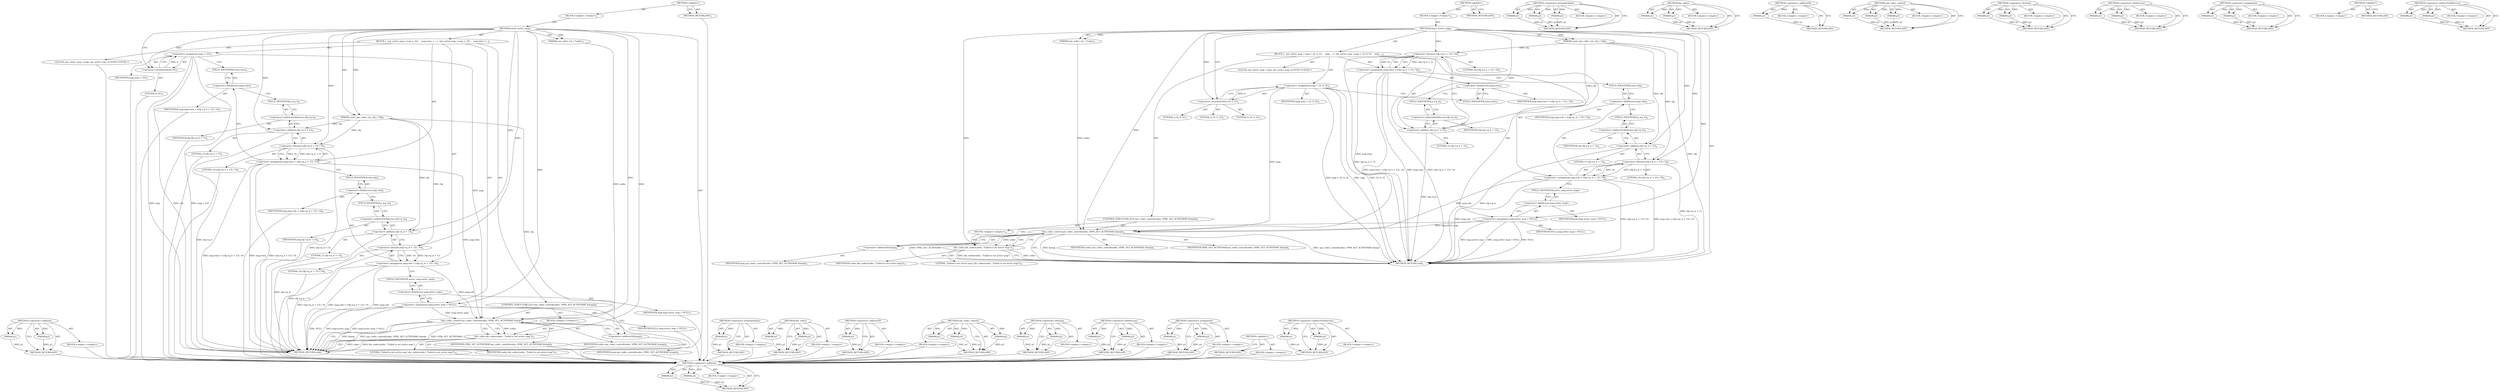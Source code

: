 digraph "&lt;operator&gt;.indirectFieldAccess" {
vulnerable_98 [label=<(METHOD,&lt;operator&gt;.addition)>];
vulnerable_99 [label=<(PARAM,p1)>];
vulnerable_100 [label=<(PARAM,p2)>];
vulnerable_101 [label=<(BLOCK,&lt;empty&gt;,&lt;empty&gt;)>];
vulnerable_102 [label=<(METHOD_RETURN,ANY)>];
vulnerable_6 [label=<(METHOD,&lt;global&gt;)<SUB>1</SUB>>];
vulnerable_7 [label=<(BLOCK,&lt;empty&gt;,&lt;empty&gt;)<SUB>1</SUB>>];
vulnerable_8 [label=<(METHOD,unset_active_map)<SUB>1</SUB>>];
vulnerable_9 [label=<(PARAM,const vpx_codec_enc_cfg_t *cfg)<SUB>1</SUB>>];
vulnerable_10 [label=<(PARAM,vpx_codec_ctx_t *codec)<SUB>2</SUB>>];
vulnerable_11 [label=<(BLOCK,{
  vpx_active_map_t map = {0};
 
   map.rows =...,{
  vpx_active_map_t map = {0};
 
   map.rows =...)<SUB>2</SUB>>];
vulnerable_12 [label="<(LOCAL,vpx_active_map_t map: vpx_active_map_t)<SUB>3</SUB>>"];
vulnerable_13 [label=<(&lt;operator&gt;.assignment,map = {0})<SUB>3</SUB>>];
vulnerable_14 [label=<(IDENTIFIER,map,map = {0})<SUB>3</SUB>>];
vulnerable_15 [label=<(&lt;operator&gt;.arrayInitializer,{0})<SUB>3</SUB>>];
vulnerable_16 [label=<(LITERAL,0,{0})<SUB>3</SUB>>];
vulnerable_17 [label=<(&lt;operator&gt;.assignment,map.rows = (cfg-&gt;g_h + 15) / 16)<SUB>5</SUB>>];
vulnerable_18 [label=<(&lt;operator&gt;.fieldAccess,map.rows)<SUB>5</SUB>>];
vulnerable_19 [label=<(IDENTIFIER,map,map.rows = (cfg-&gt;g_h + 15) / 16)<SUB>5</SUB>>];
vulnerable_20 [label=<(FIELD_IDENTIFIER,rows,rows)<SUB>5</SUB>>];
vulnerable_21 [label=<(&lt;operator&gt;.division,(cfg-&gt;g_h + 15) / 16)<SUB>5</SUB>>];
vulnerable_22 [label=<(&lt;operator&gt;.addition,cfg-&gt;g_h + 15)<SUB>5</SUB>>];
vulnerable_23 [label=<(&lt;operator&gt;.indirectFieldAccess,cfg-&gt;g_h)<SUB>5</SUB>>];
vulnerable_24 [label=<(IDENTIFIER,cfg,cfg-&gt;g_h + 15)<SUB>5</SUB>>];
vulnerable_25 [label=<(FIELD_IDENTIFIER,g_h,g_h)<SUB>5</SUB>>];
vulnerable_26 [label=<(LITERAL,15,cfg-&gt;g_h + 15)<SUB>5</SUB>>];
vulnerable_27 [label=<(LITERAL,16,(cfg-&gt;g_h + 15) / 16)<SUB>5</SUB>>];
vulnerable_28 [label=<(&lt;operator&gt;.assignment,map.cols = (cfg-&gt;g_w + 15) / 16)<SUB>6</SUB>>];
vulnerable_29 [label=<(&lt;operator&gt;.fieldAccess,map.cols)<SUB>6</SUB>>];
vulnerable_30 [label=<(IDENTIFIER,map,map.cols = (cfg-&gt;g_w + 15) / 16)<SUB>6</SUB>>];
vulnerable_31 [label=<(FIELD_IDENTIFIER,cols,cols)<SUB>6</SUB>>];
vulnerable_32 [label=<(&lt;operator&gt;.division,(cfg-&gt;g_w + 15) / 16)<SUB>6</SUB>>];
vulnerable_33 [label=<(&lt;operator&gt;.addition,cfg-&gt;g_w + 15)<SUB>6</SUB>>];
vulnerable_34 [label=<(&lt;operator&gt;.indirectFieldAccess,cfg-&gt;g_w)<SUB>6</SUB>>];
vulnerable_35 [label=<(IDENTIFIER,cfg,cfg-&gt;g_w + 15)<SUB>6</SUB>>];
vulnerable_36 [label=<(FIELD_IDENTIFIER,g_w,g_w)<SUB>6</SUB>>];
vulnerable_37 [label=<(LITERAL,15,cfg-&gt;g_w + 15)<SUB>6</SUB>>];
vulnerable_38 [label=<(LITERAL,16,(cfg-&gt;g_w + 15) / 16)<SUB>6</SUB>>];
vulnerable_39 [label=<(&lt;operator&gt;.assignment,map.active_map = NULL)<SUB>7</SUB>>];
vulnerable_40 [label=<(&lt;operator&gt;.fieldAccess,map.active_map)<SUB>7</SUB>>];
vulnerable_41 [label=<(IDENTIFIER,map,map.active_map = NULL)<SUB>7</SUB>>];
vulnerable_42 [label=<(FIELD_IDENTIFIER,active_map,active_map)<SUB>7</SUB>>];
vulnerable_43 [label=<(IDENTIFIER,NULL,map.active_map = NULL)<SUB>7</SUB>>];
vulnerable_44 [label=<(CONTROL_STRUCTURE,IF,if (vpx_codec_control(codec, VP8E_SET_ACTIVEMAP, &amp;map)))<SUB>9</SUB>>];
vulnerable_45 [label=<(vpx_codec_control,vpx_codec_control(codec, VP8E_SET_ACTIVEMAP, &amp;map))<SUB>9</SUB>>];
vulnerable_46 [label=<(IDENTIFIER,codec,vpx_codec_control(codec, VP8E_SET_ACTIVEMAP, &amp;map))<SUB>9</SUB>>];
vulnerable_47 [label=<(IDENTIFIER,VP8E_SET_ACTIVEMAP,vpx_codec_control(codec, VP8E_SET_ACTIVEMAP, &amp;map))<SUB>9</SUB>>];
vulnerable_48 [label=<(&lt;operator&gt;.addressOf,&amp;map)<SUB>9</SUB>>];
vulnerable_49 [label=<(IDENTIFIER,map,vpx_codec_control(codec, VP8E_SET_ACTIVEMAP, &amp;map))<SUB>9</SUB>>];
vulnerable_50 [label=<(BLOCK,&lt;empty&gt;,&lt;empty&gt;)<SUB>11</SUB>>];
vulnerable_51 [label=<(die_codec,die_codec(codec, &quot;Failed to set active map&quot;))<SUB>11</SUB>>];
vulnerable_52 [label=<(IDENTIFIER,codec,die_codec(codec, &quot;Failed to set active map&quot;))<SUB>11</SUB>>];
vulnerable_53 [label=<(LITERAL,&quot;Failed to set active map&quot;,die_codec(codec, &quot;Failed to set active map&quot;))<SUB>11</SUB>>];
vulnerable_54 [label=<(METHOD_RETURN,void)<SUB>1</SUB>>];
vulnerable_56 [label=<(METHOD_RETURN,ANY)<SUB>1</SUB>>];
vulnerable_84 [label=<(METHOD,&lt;operator&gt;.arrayInitializer)>];
vulnerable_85 [label=<(PARAM,p1)>];
vulnerable_86 [label=<(BLOCK,&lt;empty&gt;,&lt;empty&gt;)>];
vulnerable_87 [label=<(METHOD_RETURN,ANY)>];
vulnerable_118 [label=<(METHOD,die_codec)>];
vulnerable_119 [label=<(PARAM,p1)>];
vulnerable_120 [label=<(PARAM,p2)>];
vulnerable_121 [label=<(BLOCK,&lt;empty&gt;,&lt;empty&gt;)>];
vulnerable_122 [label=<(METHOD_RETURN,ANY)>];
vulnerable_114 [label=<(METHOD,&lt;operator&gt;.addressOf)>];
vulnerable_115 [label=<(PARAM,p1)>];
vulnerable_116 [label=<(BLOCK,&lt;empty&gt;,&lt;empty&gt;)>];
vulnerable_117 [label=<(METHOD_RETURN,ANY)>];
vulnerable_108 [label=<(METHOD,vpx_codec_control)>];
vulnerable_109 [label=<(PARAM,p1)>];
vulnerable_110 [label=<(PARAM,p2)>];
vulnerable_111 [label=<(PARAM,p3)>];
vulnerable_112 [label=<(BLOCK,&lt;empty&gt;,&lt;empty&gt;)>];
vulnerable_113 [label=<(METHOD_RETURN,ANY)>];
vulnerable_93 [label=<(METHOD,&lt;operator&gt;.division)>];
vulnerable_94 [label=<(PARAM,p1)>];
vulnerable_95 [label=<(PARAM,p2)>];
vulnerable_96 [label=<(BLOCK,&lt;empty&gt;,&lt;empty&gt;)>];
vulnerable_97 [label=<(METHOD_RETURN,ANY)>];
vulnerable_88 [label=<(METHOD,&lt;operator&gt;.fieldAccess)>];
vulnerable_89 [label=<(PARAM,p1)>];
vulnerable_90 [label=<(PARAM,p2)>];
vulnerable_91 [label=<(BLOCK,&lt;empty&gt;,&lt;empty&gt;)>];
vulnerable_92 [label=<(METHOD_RETURN,ANY)>];
vulnerable_79 [label=<(METHOD,&lt;operator&gt;.assignment)>];
vulnerable_80 [label=<(PARAM,p1)>];
vulnerable_81 [label=<(PARAM,p2)>];
vulnerable_82 [label=<(BLOCK,&lt;empty&gt;,&lt;empty&gt;)>];
vulnerable_83 [label=<(METHOD_RETURN,ANY)>];
vulnerable_73 [label=<(METHOD,&lt;global&gt;)<SUB>1</SUB>>];
vulnerable_74 [label=<(BLOCK,&lt;empty&gt;,&lt;empty&gt;)>];
vulnerable_75 [label=<(METHOD_RETURN,ANY)>];
vulnerable_103 [label=<(METHOD,&lt;operator&gt;.indirectFieldAccess)>];
vulnerable_104 [label=<(PARAM,p1)>];
vulnerable_105 [label=<(PARAM,p2)>];
vulnerable_106 [label=<(BLOCK,&lt;empty&gt;,&lt;empty&gt;)>];
vulnerable_107 [label=<(METHOD_RETURN,ANY)>];
fixed_102 [label=<(METHOD,&lt;operator&gt;.addition)>];
fixed_103 [label=<(PARAM,p1)>];
fixed_104 [label=<(PARAM,p2)>];
fixed_105 [label=<(BLOCK,&lt;empty&gt;,&lt;empty&gt;)>];
fixed_106 [label=<(METHOD_RETURN,ANY)>];
fixed_6 [label=<(METHOD,&lt;global&gt;)<SUB>1</SUB>>];
fixed_7 [label=<(BLOCK,&lt;empty&gt;,&lt;empty&gt;)<SUB>1</SUB>>];
fixed_8 [label=<(METHOD,unset_active_map)<SUB>1</SUB>>];
fixed_9 [label=<(PARAM,const vpx_codec_enc_cfg_t *cfg)<SUB>1</SUB>>];
fixed_10 [label=<(PARAM,vpx_codec_ctx_t *codec)<SUB>2</SUB>>];
fixed_11 [label=<(BLOCK,{
  vpx_active_map_t map = {0, 0, 0};
 
   map....,{
  vpx_active_map_t map = {0, 0, 0};
 
   map....)<SUB>2</SUB>>];
fixed_12 [label="<(LOCAL,vpx_active_map_t map: vpx_active_map_t)<SUB>3</SUB>>"];
fixed_13 [label=<(&lt;operator&gt;.assignment,map = {0, 0, 0})<SUB>3</SUB>>];
fixed_14 [label=<(IDENTIFIER,map,map = {0, 0, 0})<SUB>3</SUB>>];
fixed_15 [label=<(&lt;operator&gt;.arrayInitializer,{0, 0, 0})<SUB>3</SUB>>];
fixed_16 [label=<(LITERAL,0,{0, 0, 0})<SUB>3</SUB>>];
fixed_17 [label=<(LITERAL,0,{0, 0, 0})<SUB>3</SUB>>];
fixed_18 [label=<(LITERAL,0,{0, 0, 0})<SUB>3</SUB>>];
fixed_19 [label=<(&lt;operator&gt;.assignment,map.rows = (cfg-&gt;g_h + 15) / 16)<SUB>5</SUB>>];
fixed_20 [label=<(&lt;operator&gt;.fieldAccess,map.rows)<SUB>5</SUB>>];
fixed_21 [label=<(IDENTIFIER,map,map.rows = (cfg-&gt;g_h + 15) / 16)<SUB>5</SUB>>];
fixed_22 [label=<(FIELD_IDENTIFIER,rows,rows)<SUB>5</SUB>>];
fixed_23 [label=<(&lt;operator&gt;.division,(cfg-&gt;g_h + 15) / 16)<SUB>5</SUB>>];
fixed_24 [label=<(&lt;operator&gt;.addition,cfg-&gt;g_h + 15)<SUB>5</SUB>>];
fixed_25 [label=<(&lt;operator&gt;.indirectFieldAccess,cfg-&gt;g_h)<SUB>5</SUB>>];
fixed_26 [label=<(IDENTIFIER,cfg,cfg-&gt;g_h + 15)<SUB>5</SUB>>];
fixed_27 [label=<(FIELD_IDENTIFIER,g_h,g_h)<SUB>5</SUB>>];
fixed_28 [label=<(LITERAL,15,cfg-&gt;g_h + 15)<SUB>5</SUB>>];
fixed_29 [label=<(LITERAL,16,(cfg-&gt;g_h + 15) / 16)<SUB>5</SUB>>];
fixed_30 [label=<(&lt;operator&gt;.assignment,map.cols = (cfg-&gt;g_w + 15) / 16)<SUB>6</SUB>>];
fixed_31 [label=<(&lt;operator&gt;.fieldAccess,map.cols)<SUB>6</SUB>>];
fixed_32 [label=<(IDENTIFIER,map,map.cols = (cfg-&gt;g_w + 15) / 16)<SUB>6</SUB>>];
fixed_33 [label=<(FIELD_IDENTIFIER,cols,cols)<SUB>6</SUB>>];
fixed_34 [label=<(&lt;operator&gt;.division,(cfg-&gt;g_w + 15) / 16)<SUB>6</SUB>>];
fixed_35 [label=<(&lt;operator&gt;.addition,cfg-&gt;g_w + 15)<SUB>6</SUB>>];
fixed_36 [label=<(&lt;operator&gt;.indirectFieldAccess,cfg-&gt;g_w)<SUB>6</SUB>>];
fixed_37 [label=<(IDENTIFIER,cfg,cfg-&gt;g_w + 15)<SUB>6</SUB>>];
fixed_38 [label=<(FIELD_IDENTIFIER,g_w,g_w)<SUB>6</SUB>>];
fixed_39 [label=<(LITERAL,15,cfg-&gt;g_w + 15)<SUB>6</SUB>>];
fixed_40 [label=<(LITERAL,16,(cfg-&gt;g_w + 15) / 16)<SUB>6</SUB>>];
fixed_41 [label=<(&lt;operator&gt;.assignment,map.active_map = NULL)<SUB>7</SUB>>];
fixed_42 [label=<(&lt;operator&gt;.fieldAccess,map.active_map)<SUB>7</SUB>>];
fixed_43 [label=<(IDENTIFIER,map,map.active_map = NULL)<SUB>7</SUB>>];
fixed_44 [label=<(FIELD_IDENTIFIER,active_map,active_map)<SUB>7</SUB>>];
fixed_45 [label=<(IDENTIFIER,NULL,map.active_map = NULL)<SUB>7</SUB>>];
fixed_46 [label=<(CONTROL_STRUCTURE,IF,if (vpx_codec_control(codec, VP8E_SET_ACTIVEMAP, &amp;map)))<SUB>9</SUB>>];
fixed_47 [label=<(vpx_codec_control,vpx_codec_control(codec, VP8E_SET_ACTIVEMAP, &amp;map))<SUB>9</SUB>>];
fixed_48 [label=<(IDENTIFIER,codec,vpx_codec_control(codec, VP8E_SET_ACTIVEMAP, &amp;map))<SUB>9</SUB>>];
fixed_49 [label=<(IDENTIFIER,VP8E_SET_ACTIVEMAP,vpx_codec_control(codec, VP8E_SET_ACTIVEMAP, &amp;map))<SUB>9</SUB>>];
fixed_50 [label=<(&lt;operator&gt;.addressOf,&amp;map)<SUB>9</SUB>>];
fixed_51 [label=<(IDENTIFIER,map,vpx_codec_control(codec, VP8E_SET_ACTIVEMAP, &amp;map))<SUB>9</SUB>>];
fixed_52 [label=<(BLOCK,&lt;empty&gt;,&lt;empty&gt;)<SUB>11</SUB>>];
fixed_53 [label=<(die_codec,die_codec(codec, &quot;Failed to set active map&quot;))<SUB>11</SUB>>];
fixed_54 [label=<(IDENTIFIER,codec,die_codec(codec, &quot;Failed to set active map&quot;))<SUB>11</SUB>>];
fixed_55 [label=<(LITERAL,&quot;Failed to set active map&quot;,die_codec(codec, &quot;Failed to set active map&quot;))<SUB>11</SUB>>];
fixed_56 [label=<(METHOD_RETURN,void)<SUB>1</SUB>>];
fixed_58 [label=<(METHOD_RETURN,ANY)<SUB>1</SUB>>];
fixed_86 [label=<(METHOD,&lt;operator&gt;.arrayInitializer)>];
fixed_87 [label=<(PARAM,p1)>];
fixed_88 [label=<(PARAM,p2)>];
fixed_89 [label=<(PARAM,p3)>];
fixed_90 [label=<(BLOCK,&lt;empty&gt;,&lt;empty&gt;)>];
fixed_91 [label=<(METHOD_RETURN,ANY)>];
fixed_122 [label=<(METHOD,die_codec)>];
fixed_123 [label=<(PARAM,p1)>];
fixed_124 [label=<(PARAM,p2)>];
fixed_125 [label=<(BLOCK,&lt;empty&gt;,&lt;empty&gt;)>];
fixed_126 [label=<(METHOD_RETURN,ANY)>];
fixed_118 [label=<(METHOD,&lt;operator&gt;.addressOf)>];
fixed_119 [label=<(PARAM,p1)>];
fixed_120 [label=<(BLOCK,&lt;empty&gt;,&lt;empty&gt;)>];
fixed_121 [label=<(METHOD_RETURN,ANY)>];
fixed_112 [label=<(METHOD,vpx_codec_control)>];
fixed_113 [label=<(PARAM,p1)>];
fixed_114 [label=<(PARAM,p2)>];
fixed_115 [label=<(PARAM,p3)>];
fixed_116 [label=<(BLOCK,&lt;empty&gt;,&lt;empty&gt;)>];
fixed_117 [label=<(METHOD_RETURN,ANY)>];
fixed_97 [label=<(METHOD,&lt;operator&gt;.division)>];
fixed_98 [label=<(PARAM,p1)>];
fixed_99 [label=<(PARAM,p2)>];
fixed_100 [label=<(BLOCK,&lt;empty&gt;,&lt;empty&gt;)>];
fixed_101 [label=<(METHOD_RETURN,ANY)>];
fixed_92 [label=<(METHOD,&lt;operator&gt;.fieldAccess)>];
fixed_93 [label=<(PARAM,p1)>];
fixed_94 [label=<(PARAM,p2)>];
fixed_95 [label=<(BLOCK,&lt;empty&gt;,&lt;empty&gt;)>];
fixed_96 [label=<(METHOD_RETURN,ANY)>];
fixed_81 [label=<(METHOD,&lt;operator&gt;.assignment)>];
fixed_82 [label=<(PARAM,p1)>];
fixed_83 [label=<(PARAM,p2)>];
fixed_84 [label=<(BLOCK,&lt;empty&gt;,&lt;empty&gt;)>];
fixed_85 [label=<(METHOD_RETURN,ANY)>];
fixed_75 [label=<(METHOD,&lt;global&gt;)<SUB>1</SUB>>];
fixed_76 [label=<(BLOCK,&lt;empty&gt;,&lt;empty&gt;)>];
fixed_77 [label=<(METHOD_RETURN,ANY)>];
fixed_107 [label=<(METHOD,&lt;operator&gt;.indirectFieldAccess)>];
fixed_108 [label=<(PARAM,p1)>];
fixed_109 [label=<(PARAM,p2)>];
fixed_110 [label=<(BLOCK,&lt;empty&gt;,&lt;empty&gt;)>];
fixed_111 [label=<(METHOD_RETURN,ANY)>];
vulnerable_98 -> vulnerable_99  [key=0, label="AST: "];
vulnerable_98 -> vulnerable_99  [key=1, label="DDG: "];
vulnerable_98 -> vulnerable_101  [key=0, label="AST: "];
vulnerable_98 -> vulnerable_100  [key=0, label="AST: "];
vulnerable_98 -> vulnerable_100  [key=1, label="DDG: "];
vulnerable_98 -> vulnerable_102  [key=0, label="AST: "];
vulnerable_98 -> vulnerable_102  [key=1, label="CFG: "];
vulnerable_99 -> vulnerable_102  [key=0, label="DDG: p1"];
vulnerable_100 -> vulnerable_102  [key=0, label="DDG: p2"];
vulnerable_101 -> fixed_102  [key=0];
vulnerable_102 -> fixed_102  [key=0];
vulnerable_6 -> vulnerable_7  [key=0, label="AST: "];
vulnerable_6 -> vulnerable_56  [key=0, label="AST: "];
vulnerable_6 -> vulnerable_56  [key=1, label="CFG: "];
vulnerable_7 -> vulnerable_8  [key=0, label="AST: "];
vulnerable_8 -> vulnerable_9  [key=0, label="AST: "];
vulnerable_8 -> vulnerable_9  [key=1, label="DDG: "];
vulnerable_8 -> vulnerable_10  [key=0, label="AST: "];
vulnerable_8 -> vulnerable_10  [key=1, label="DDG: "];
vulnerable_8 -> vulnerable_11  [key=0, label="AST: "];
vulnerable_8 -> vulnerable_54  [key=0, label="AST: "];
vulnerable_8 -> vulnerable_15  [key=0, label="CFG: "];
vulnerable_8 -> vulnerable_15  [key=1, label="DDG: "];
vulnerable_8 -> vulnerable_39  [key=0, label="DDG: "];
vulnerable_8 -> vulnerable_21  [key=0, label="DDG: "];
vulnerable_8 -> vulnerable_32  [key=0, label="DDG: "];
vulnerable_8 -> vulnerable_45  [key=0, label="DDG: "];
vulnerable_8 -> vulnerable_22  [key=0, label="DDG: "];
vulnerable_8 -> vulnerable_33  [key=0, label="DDG: "];
vulnerable_8 -> vulnerable_51  [key=0, label="DDG: "];
vulnerable_9 -> vulnerable_54  [key=0, label="DDG: cfg"];
vulnerable_9 -> vulnerable_21  [key=0, label="DDG: cfg"];
vulnerable_9 -> vulnerable_32  [key=0, label="DDG: cfg"];
vulnerable_9 -> vulnerable_22  [key=0, label="DDG: cfg"];
vulnerable_9 -> vulnerable_33  [key=0, label="DDG: cfg"];
vulnerable_10 -> vulnerable_45  [key=0, label="DDG: codec"];
vulnerable_11 -> vulnerable_12  [key=0, label="AST: "];
vulnerable_11 -> vulnerable_13  [key=0, label="AST: "];
vulnerable_11 -> vulnerable_17  [key=0, label="AST: "];
vulnerable_11 -> vulnerable_28  [key=0, label="AST: "];
vulnerable_11 -> vulnerable_39  [key=0, label="AST: "];
vulnerable_11 -> vulnerable_44  [key=0, label="AST: "];
vulnerable_12 -> fixed_102  [key=0];
vulnerable_13 -> vulnerable_14  [key=0, label="AST: "];
vulnerable_13 -> vulnerable_15  [key=0, label="AST: "];
vulnerable_13 -> vulnerable_20  [key=0, label="CFG: "];
vulnerable_13 -> vulnerable_54  [key=0, label="DDG: map"];
vulnerable_13 -> vulnerable_54  [key=1, label="DDG: {0}"];
vulnerable_13 -> vulnerable_54  [key=2, label="DDG: map = {0}"];
vulnerable_13 -> vulnerable_45  [key=0, label="DDG: map"];
vulnerable_14 -> fixed_102  [key=0];
vulnerable_15 -> vulnerable_16  [key=0, label="AST: "];
vulnerable_15 -> vulnerable_13  [key=0, label="CFG: "];
vulnerable_15 -> vulnerable_13  [key=1, label="DDG: 0"];
vulnerable_16 -> fixed_102  [key=0];
vulnerable_17 -> vulnerable_18  [key=0, label="AST: "];
vulnerable_17 -> vulnerable_21  [key=0, label="AST: "];
vulnerable_17 -> vulnerable_31  [key=0, label="CFG: "];
vulnerable_17 -> vulnerable_54  [key=0, label="DDG: map.rows"];
vulnerable_17 -> vulnerable_54  [key=1, label="DDG: (cfg-&gt;g_h + 15) / 16"];
vulnerable_17 -> vulnerable_54  [key=2, label="DDG: map.rows = (cfg-&gt;g_h + 15) / 16"];
vulnerable_17 -> vulnerable_45  [key=0, label="DDG: map.rows"];
vulnerable_18 -> vulnerable_19  [key=0, label="AST: "];
vulnerable_18 -> vulnerable_20  [key=0, label="AST: "];
vulnerable_18 -> vulnerable_25  [key=0, label="CFG: "];
vulnerable_19 -> fixed_102  [key=0];
vulnerable_20 -> vulnerable_18  [key=0, label="CFG: "];
vulnerable_21 -> vulnerable_22  [key=0, label="AST: "];
vulnerable_21 -> vulnerable_27  [key=0, label="AST: "];
vulnerable_21 -> vulnerable_17  [key=0, label="CFG: "];
vulnerable_21 -> vulnerable_17  [key=1, label="DDG: cfg-&gt;g_h + 15"];
vulnerable_21 -> vulnerable_17  [key=2, label="DDG: 16"];
vulnerable_21 -> vulnerable_54  [key=0, label="DDG: cfg-&gt;g_h + 15"];
vulnerable_22 -> vulnerable_23  [key=0, label="AST: "];
vulnerable_22 -> vulnerable_26  [key=0, label="AST: "];
vulnerable_22 -> vulnerable_21  [key=0, label="CFG: "];
vulnerable_22 -> vulnerable_54  [key=0, label="DDG: cfg-&gt;g_h"];
vulnerable_23 -> vulnerable_24  [key=0, label="AST: "];
vulnerable_23 -> vulnerable_25  [key=0, label="AST: "];
vulnerable_23 -> vulnerable_22  [key=0, label="CFG: "];
vulnerable_24 -> fixed_102  [key=0];
vulnerable_25 -> vulnerable_23  [key=0, label="CFG: "];
vulnerable_26 -> fixed_102  [key=0];
vulnerable_27 -> fixed_102  [key=0];
vulnerable_28 -> vulnerable_29  [key=0, label="AST: "];
vulnerable_28 -> vulnerable_32  [key=0, label="AST: "];
vulnerable_28 -> vulnerable_42  [key=0, label="CFG: "];
vulnerable_28 -> vulnerable_54  [key=0, label="DDG: map.cols"];
vulnerable_28 -> vulnerable_54  [key=1, label="DDG: (cfg-&gt;g_w + 15) / 16"];
vulnerable_28 -> vulnerable_54  [key=2, label="DDG: map.cols = (cfg-&gt;g_w + 15) / 16"];
vulnerable_28 -> vulnerable_45  [key=0, label="DDG: map.cols"];
vulnerable_29 -> vulnerable_30  [key=0, label="AST: "];
vulnerable_29 -> vulnerable_31  [key=0, label="AST: "];
vulnerable_29 -> vulnerable_36  [key=0, label="CFG: "];
vulnerable_30 -> fixed_102  [key=0];
vulnerable_31 -> vulnerable_29  [key=0, label="CFG: "];
vulnerable_32 -> vulnerable_33  [key=0, label="AST: "];
vulnerable_32 -> vulnerable_38  [key=0, label="AST: "];
vulnerable_32 -> vulnerable_28  [key=0, label="CFG: "];
vulnerable_32 -> vulnerable_28  [key=1, label="DDG: cfg-&gt;g_w + 15"];
vulnerable_32 -> vulnerable_28  [key=2, label="DDG: 16"];
vulnerable_32 -> vulnerable_54  [key=0, label="DDG: cfg-&gt;g_w + 15"];
vulnerable_33 -> vulnerable_34  [key=0, label="AST: "];
vulnerable_33 -> vulnerable_37  [key=0, label="AST: "];
vulnerable_33 -> vulnerable_32  [key=0, label="CFG: "];
vulnerable_33 -> vulnerable_54  [key=0, label="DDG: cfg-&gt;g_w"];
vulnerable_34 -> vulnerable_35  [key=0, label="AST: "];
vulnerable_34 -> vulnerable_36  [key=0, label="AST: "];
vulnerable_34 -> vulnerable_33  [key=0, label="CFG: "];
vulnerable_35 -> fixed_102  [key=0];
vulnerable_36 -> vulnerable_34  [key=0, label="CFG: "];
vulnerable_37 -> fixed_102  [key=0];
vulnerable_38 -> fixed_102  [key=0];
vulnerable_39 -> vulnerable_40  [key=0, label="AST: "];
vulnerable_39 -> vulnerable_43  [key=0, label="AST: "];
vulnerable_39 -> vulnerable_48  [key=0, label="CFG: "];
vulnerable_39 -> vulnerable_54  [key=0, label="DDG: map.active_map"];
vulnerable_39 -> vulnerable_54  [key=1, label="DDG: map.active_map = NULL"];
vulnerable_39 -> vulnerable_54  [key=2, label="DDG: NULL"];
vulnerable_39 -> vulnerable_45  [key=0, label="DDG: map.active_map"];
vulnerable_40 -> vulnerable_41  [key=0, label="AST: "];
vulnerable_40 -> vulnerable_42  [key=0, label="AST: "];
vulnerable_40 -> vulnerable_39  [key=0, label="CFG: "];
vulnerable_41 -> fixed_102  [key=0];
vulnerable_42 -> vulnerable_40  [key=0, label="CFG: "];
vulnerable_43 -> fixed_102  [key=0];
vulnerable_44 -> vulnerable_45  [key=0, label="AST: "];
vulnerable_44 -> vulnerable_50  [key=0, label="AST: "];
vulnerable_45 -> vulnerable_46  [key=0, label="AST: "];
vulnerable_45 -> vulnerable_47  [key=0, label="AST: "];
vulnerable_45 -> vulnerable_48  [key=0, label="AST: "];
vulnerable_45 -> vulnerable_54  [key=0, label="CFG: "];
vulnerable_45 -> vulnerable_54  [key=1, label="DDG: &amp;map"];
vulnerable_45 -> vulnerable_54  [key=2, label="DDG: vpx_codec_control(codec, VP8E_SET_ACTIVEMAP, &amp;map)"];
vulnerable_45 -> vulnerable_54  [key=3, label="DDG: VP8E_SET_ACTIVEMAP"];
vulnerable_45 -> vulnerable_51  [key=0, label="CFG: "];
vulnerable_45 -> vulnerable_51  [key=1, label="DDG: codec"];
vulnerable_45 -> vulnerable_51  [key=2, label="CDG: "];
vulnerable_46 -> fixed_102  [key=0];
vulnerable_47 -> fixed_102  [key=0];
vulnerable_48 -> vulnerable_49  [key=0, label="AST: "];
vulnerable_48 -> vulnerable_45  [key=0, label="CFG: "];
vulnerable_49 -> fixed_102  [key=0];
vulnerable_50 -> vulnerable_51  [key=0, label="AST: "];
vulnerable_51 -> vulnerable_52  [key=0, label="AST: "];
vulnerable_51 -> vulnerable_53  [key=0, label="AST: "];
vulnerable_51 -> vulnerable_54  [key=0, label="CFG: "];
vulnerable_51 -> vulnerable_54  [key=1, label="DDG: codec"];
vulnerable_51 -> vulnerable_54  [key=2, label="DDG: die_codec(codec, &quot;Failed to set active map&quot;)"];
vulnerable_52 -> fixed_102  [key=0];
vulnerable_53 -> fixed_102  [key=0];
vulnerable_54 -> fixed_102  [key=0];
vulnerable_56 -> fixed_102  [key=0];
vulnerable_84 -> vulnerable_85  [key=0, label="AST: "];
vulnerable_84 -> vulnerable_85  [key=1, label="DDG: "];
vulnerable_84 -> vulnerable_86  [key=0, label="AST: "];
vulnerable_84 -> vulnerable_87  [key=0, label="AST: "];
vulnerable_84 -> vulnerable_87  [key=1, label="CFG: "];
vulnerable_85 -> vulnerable_87  [key=0, label="DDG: p1"];
vulnerable_86 -> fixed_102  [key=0];
vulnerable_87 -> fixed_102  [key=0];
vulnerable_118 -> vulnerable_119  [key=0, label="AST: "];
vulnerable_118 -> vulnerable_119  [key=1, label="DDG: "];
vulnerable_118 -> vulnerable_121  [key=0, label="AST: "];
vulnerable_118 -> vulnerable_120  [key=0, label="AST: "];
vulnerable_118 -> vulnerable_120  [key=1, label="DDG: "];
vulnerable_118 -> vulnerable_122  [key=0, label="AST: "];
vulnerable_118 -> vulnerable_122  [key=1, label="CFG: "];
vulnerable_119 -> vulnerable_122  [key=0, label="DDG: p1"];
vulnerable_120 -> vulnerable_122  [key=0, label="DDG: p2"];
vulnerable_121 -> fixed_102  [key=0];
vulnerable_122 -> fixed_102  [key=0];
vulnerable_114 -> vulnerable_115  [key=0, label="AST: "];
vulnerable_114 -> vulnerable_115  [key=1, label="DDG: "];
vulnerable_114 -> vulnerable_116  [key=0, label="AST: "];
vulnerable_114 -> vulnerable_117  [key=0, label="AST: "];
vulnerable_114 -> vulnerable_117  [key=1, label="CFG: "];
vulnerable_115 -> vulnerable_117  [key=0, label="DDG: p1"];
vulnerable_116 -> fixed_102  [key=0];
vulnerable_117 -> fixed_102  [key=0];
vulnerable_108 -> vulnerable_109  [key=0, label="AST: "];
vulnerable_108 -> vulnerable_109  [key=1, label="DDG: "];
vulnerable_108 -> vulnerable_112  [key=0, label="AST: "];
vulnerable_108 -> vulnerable_110  [key=0, label="AST: "];
vulnerable_108 -> vulnerable_110  [key=1, label="DDG: "];
vulnerable_108 -> vulnerable_113  [key=0, label="AST: "];
vulnerable_108 -> vulnerable_113  [key=1, label="CFG: "];
vulnerable_108 -> vulnerable_111  [key=0, label="AST: "];
vulnerable_108 -> vulnerable_111  [key=1, label="DDG: "];
vulnerable_109 -> vulnerable_113  [key=0, label="DDG: p1"];
vulnerable_110 -> vulnerable_113  [key=0, label="DDG: p2"];
vulnerable_111 -> vulnerable_113  [key=0, label="DDG: p3"];
vulnerable_112 -> fixed_102  [key=0];
vulnerable_113 -> fixed_102  [key=0];
vulnerable_93 -> vulnerable_94  [key=0, label="AST: "];
vulnerable_93 -> vulnerable_94  [key=1, label="DDG: "];
vulnerable_93 -> vulnerable_96  [key=0, label="AST: "];
vulnerable_93 -> vulnerable_95  [key=0, label="AST: "];
vulnerable_93 -> vulnerable_95  [key=1, label="DDG: "];
vulnerable_93 -> vulnerable_97  [key=0, label="AST: "];
vulnerable_93 -> vulnerable_97  [key=1, label="CFG: "];
vulnerable_94 -> vulnerable_97  [key=0, label="DDG: p1"];
vulnerable_95 -> vulnerable_97  [key=0, label="DDG: p2"];
vulnerable_96 -> fixed_102  [key=0];
vulnerable_97 -> fixed_102  [key=0];
vulnerable_88 -> vulnerable_89  [key=0, label="AST: "];
vulnerable_88 -> vulnerable_89  [key=1, label="DDG: "];
vulnerable_88 -> vulnerable_91  [key=0, label="AST: "];
vulnerable_88 -> vulnerable_90  [key=0, label="AST: "];
vulnerable_88 -> vulnerable_90  [key=1, label="DDG: "];
vulnerable_88 -> vulnerable_92  [key=0, label="AST: "];
vulnerable_88 -> vulnerable_92  [key=1, label="CFG: "];
vulnerable_89 -> vulnerable_92  [key=0, label="DDG: p1"];
vulnerable_90 -> vulnerable_92  [key=0, label="DDG: p2"];
vulnerable_91 -> fixed_102  [key=0];
vulnerable_92 -> fixed_102  [key=0];
vulnerable_79 -> vulnerable_80  [key=0, label="AST: "];
vulnerable_79 -> vulnerable_80  [key=1, label="DDG: "];
vulnerable_79 -> vulnerable_82  [key=0, label="AST: "];
vulnerable_79 -> vulnerable_81  [key=0, label="AST: "];
vulnerable_79 -> vulnerable_81  [key=1, label="DDG: "];
vulnerable_79 -> vulnerable_83  [key=0, label="AST: "];
vulnerable_79 -> vulnerable_83  [key=1, label="CFG: "];
vulnerable_80 -> vulnerable_83  [key=0, label="DDG: p1"];
vulnerable_81 -> vulnerable_83  [key=0, label="DDG: p2"];
vulnerable_82 -> fixed_102  [key=0];
vulnerable_83 -> fixed_102  [key=0];
vulnerable_73 -> vulnerable_74  [key=0, label="AST: "];
vulnerable_73 -> vulnerable_75  [key=0, label="AST: "];
vulnerable_73 -> vulnerable_75  [key=1, label="CFG: "];
vulnerable_74 -> fixed_102  [key=0];
vulnerable_75 -> fixed_102  [key=0];
vulnerable_103 -> vulnerable_104  [key=0, label="AST: "];
vulnerable_103 -> vulnerable_104  [key=1, label="DDG: "];
vulnerable_103 -> vulnerable_106  [key=0, label="AST: "];
vulnerable_103 -> vulnerable_105  [key=0, label="AST: "];
vulnerable_103 -> vulnerable_105  [key=1, label="DDG: "];
vulnerable_103 -> vulnerable_107  [key=0, label="AST: "];
vulnerable_103 -> vulnerable_107  [key=1, label="CFG: "];
vulnerable_104 -> vulnerable_107  [key=0, label="DDG: p1"];
vulnerable_105 -> vulnerable_107  [key=0, label="DDG: p2"];
vulnerable_106 -> fixed_102  [key=0];
vulnerable_107 -> fixed_102  [key=0];
fixed_102 -> fixed_103  [key=0, label="AST: "];
fixed_102 -> fixed_103  [key=1, label="DDG: "];
fixed_102 -> fixed_105  [key=0, label="AST: "];
fixed_102 -> fixed_104  [key=0, label="AST: "];
fixed_102 -> fixed_104  [key=1, label="DDG: "];
fixed_102 -> fixed_106  [key=0, label="AST: "];
fixed_102 -> fixed_106  [key=1, label="CFG: "];
fixed_103 -> fixed_106  [key=0, label="DDG: p1"];
fixed_104 -> fixed_106  [key=0, label="DDG: p2"];
fixed_6 -> fixed_7  [key=0, label="AST: "];
fixed_6 -> fixed_58  [key=0, label="AST: "];
fixed_6 -> fixed_58  [key=1, label="CFG: "];
fixed_7 -> fixed_8  [key=0, label="AST: "];
fixed_8 -> fixed_9  [key=0, label="AST: "];
fixed_8 -> fixed_9  [key=1, label="DDG: "];
fixed_8 -> fixed_10  [key=0, label="AST: "];
fixed_8 -> fixed_10  [key=1, label="DDG: "];
fixed_8 -> fixed_11  [key=0, label="AST: "];
fixed_8 -> fixed_56  [key=0, label="AST: "];
fixed_8 -> fixed_15  [key=0, label="CFG: "];
fixed_8 -> fixed_15  [key=1, label="DDG: "];
fixed_8 -> fixed_41  [key=0, label="DDG: "];
fixed_8 -> fixed_23  [key=0, label="DDG: "];
fixed_8 -> fixed_34  [key=0, label="DDG: "];
fixed_8 -> fixed_47  [key=0, label="DDG: "];
fixed_8 -> fixed_24  [key=0, label="DDG: "];
fixed_8 -> fixed_35  [key=0, label="DDG: "];
fixed_8 -> fixed_53  [key=0, label="DDG: "];
fixed_9 -> fixed_56  [key=0, label="DDG: cfg"];
fixed_9 -> fixed_23  [key=0, label="DDG: cfg"];
fixed_9 -> fixed_34  [key=0, label="DDG: cfg"];
fixed_9 -> fixed_24  [key=0, label="DDG: cfg"];
fixed_9 -> fixed_35  [key=0, label="DDG: cfg"];
fixed_10 -> fixed_47  [key=0, label="DDG: codec"];
fixed_11 -> fixed_12  [key=0, label="AST: "];
fixed_11 -> fixed_13  [key=0, label="AST: "];
fixed_11 -> fixed_19  [key=0, label="AST: "];
fixed_11 -> fixed_30  [key=0, label="AST: "];
fixed_11 -> fixed_41  [key=0, label="AST: "];
fixed_11 -> fixed_46  [key=0, label="AST: "];
fixed_13 -> fixed_14  [key=0, label="AST: "];
fixed_13 -> fixed_15  [key=0, label="AST: "];
fixed_13 -> fixed_22  [key=0, label="CFG: "];
fixed_13 -> fixed_56  [key=0, label="DDG: map"];
fixed_13 -> fixed_56  [key=1, label="DDG: {0, 0, 0}"];
fixed_13 -> fixed_56  [key=2, label="DDG: map = {0, 0, 0}"];
fixed_13 -> fixed_47  [key=0, label="DDG: map"];
fixed_15 -> fixed_16  [key=0, label="AST: "];
fixed_15 -> fixed_17  [key=0, label="AST: "];
fixed_15 -> fixed_18  [key=0, label="AST: "];
fixed_15 -> fixed_13  [key=0, label="CFG: "];
fixed_15 -> fixed_13  [key=1, label="DDG: 0"];
fixed_19 -> fixed_20  [key=0, label="AST: "];
fixed_19 -> fixed_23  [key=0, label="AST: "];
fixed_19 -> fixed_33  [key=0, label="CFG: "];
fixed_19 -> fixed_56  [key=0, label="DDG: map.rows"];
fixed_19 -> fixed_56  [key=1, label="DDG: (cfg-&gt;g_h + 15) / 16"];
fixed_19 -> fixed_56  [key=2, label="DDG: map.rows = (cfg-&gt;g_h + 15) / 16"];
fixed_19 -> fixed_47  [key=0, label="DDG: map.rows"];
fixed_20 -> fixed_21  [key=0, label="AST: "];
fixed_20 -> fixed_22  [key=0, label="AST: "];
fixed_20 -> fixed_27  [key=0, label="CFG: "];
fixed_22 -> fixed_20  [key=0, label="CFG: "];
fixed_23 -> fixed_24  [key=0, label="AST: "];
fixed_23 -> fixed_29  [key=0, label="AST: "];
fixed_23 -> fixed_19  [key=0, label="CFG: "];
fixed_23 -> fixed_19  [key=1, label="DDG: cfg-&gt;g_h + 15"];
fixed_23 -> fixed_19  [key=2, label="DDG: 16"];
fixed_23 -> fixed_56  [key=0, label="DDG: cfg-&gt;g_h + 15"];
fixed_24 -> fixed_25  [key=0, label="AST: "];
fixed_24 -> fixed_28  [key=0, label="AST: "];
fixed_24 -> fixed_23  [key=0, label="CFG: "];
fixed_24 -> fixed_56  [key=0, label="DDG: cfg-&gt;g_h"];
fixed_25 -> fixed_26  [key=0, label="AST: "];
fixed_25 -> fixed_27  [key=0, label="AST: "];
fixed_25 -> fixed_24  [key=0, label="CFG: "];
fixed_27 -> fixed_25  [key=0, label="CFG: "];
fixed_30 -> fixed_31  [key=0, label="AST: "];
fixed_30 -> fixed_34  [key=0, label="AST: "];
fixed_30 -> fixed_44  [key=0, label="CFG: "];
fixed_30 -> fixed_56  [key=0, label="DDG: map.cols"];
fixed_30 -> fixed_56  [key=1, label="DDG: (cfg-&gt;g_w + 15) / 16"];
fixed_30 -> fixed_56  [key=2, label="DDG: map.cols = (cfg-&gt;g_w + 15) / 16"];
fixed_30 -> fixed_47  [key=0, label="DDG: map.cols"];
fixed_31 -> fixed_32  [key=0, label="AST: "];
fixed_31 -> fixed_33  [key=0, label="AST: "];
fixed_31 -> fixed_38  [key=0, label="CFG: "];
fixed_33 -> fixed_31  [key=0, label="CFG: "];
fixed_34 -> fixed_35  [key=0, label="AST: "];
fixed_34 -> fixed_40  [key=0, label="AST: "];
fixed_34 -> fixed_30  [key=0, label="CFG: "];
fixed_34 -> fixed_30  [key=1, label="DDG: cfg-&gt;g_w + 15"];
fixed_34 -> fixed_30  [key=2, label="DDG: 16"];
fixed_34 -> fixed_56  [key=0, label="DDG: cfg-&gt;g_w + 15"];
fixed_35 -> fixed_36  [key=0, label="AST: "];
fixed_35 -> fixed_39  [key=0, label="AST: "];
fixed_35 -> fixed_34  [key=0, label="CFG: "];
fixed_35 -> fixed_56  [key=0, label="DDG: cfg-&gt;g_w"];
fixed_36 -> fixed_37  [key=0, label="AST: "];
fixed_36 -> fixed_38  [key=0, label="AST: "];
fixed_36 -> fixed_35  [key=0, label="CFG: "];
fixed_38 -> fixed_36  [key=0, label="CFG: "];
fixed_41 -> fixed_42  [key=0, label="AST: "];
fixed_41 -> fixed_45  [key=0, label="AST: "];
fixed_41 -> fixed_50  [key=0, label="CFG: "];
fixed_41 -> fixed_56  [key=0, label="DDG: map.active_map"];
fixed_41 -> fixed_56  [key=1, label="DDG: map.active_map = NULL"];
fixed_41 -> fixed_56  [key=2, label="DDG: NULL"];
fixed_41 -> fixed_47  [key=0, label="DDG: map.active_map"];
fixed_42 -> fixed_43  [key=0, label="AST: "];
fixed_42 -> fixed_44  [key=0, label="AST: "];
fixed_42 -> fixed_41  [key=0, label="CFG: "];
fixed_44 -> fixed_42  [key=0, label="CFG: "];
fixed_46 -> fixed_47  [key=0, label="AST: "];
fixed_46 -> fixed_52  [key=0, label="AST: "];
fixed_47 -> fixed_48  [key=0, label="AST: "];
fixed_47 -> fixed_49  [key=0, label="AST: "];
fixed_47 -> fixed_50  [key=0, label="AST: "];
fixed_47 -> fixed_56  [key=0, label="CFG: "];
fixed_47 -> fixed_56  [key=1, label="DDG: &amp;map"];
fixed_47 -> fixed_56  [key=2, label="DDG: vpx_codec_control(codec, VP8E_SET_ACTIVEMAP, &amp;map)"];
fixed_47 -> fixed_56  [key=3, label="DDG: VP8E_SET_ACTIVEMAP"];
fixed_47 -> fixed_53  [key=0, label="CFG: "];
fixed_47 -> fixed_53  [key=1, label="DDG: codec"];
fixed_47 -> fixed_53  [key=2, label="CDG: "];
fixed_50 -> fixed_51  [key=0, label="AST: "];
fixed_50 -> fixed_47  [key=0, label="CFG: "];
fixed_52 -> fixed_53  [key=0, label="AST: "];
fixed_53 -> fixed_54  [key=0, label="AST: "];
fixed_53 -> fixed_55  [key=0, label="AST: "];
fixed_53 -> fixed_56  [key=0, label="CFG: "];
fixed_53 -> fixed_56  [key=1, label="DDG: codec"];
fixed_53 -> fixed_56  [key=2, label="DDG: die_codec(codec, &quot;Failed to set active map&quot;)"];
fixed_86 -> fixed_87  [key=0, label="AST: "];
fixed_86 -> fixed_87  [key=1, label="DDG: "];
fixed_86 -> fixed_90  [key=0, label="AST: "];
fixed_86 -> fixed_88  [key=0, label="AST: "];
fixed_86 -> fixed_88  [key=1, label="DDG: "];
fixed_86 -> fixed_91  [key=0, label="AST: "];
fixed_86 -> fixed_91  [key=1, label="CFG: "];
fixed_86 -> fixed_89  [key=0, label="AST: "];
fixed_86 -> fixed_89  [key=1, label="DDG: "];
fixed_87 -> fixed_91  [key=0, label="DDG: p1"];
fixed_88 -> fixed_91  [key=0, label="DDG: p2"];
fixed_89 -> fixed_91  [key=0, label="DDG: p3"];
fixed_122 -> fixed_123  [key=0, label="AST: "];
fixed_122 -> fixed_123  [key=1, label="DDG: "];
fixed_122 -> fixed_125  [key=0, label="AST: "];
fixed_122 -> fixed_124  [key=0, label="AST: "];
fixed_122 -> fixed_124  [key=1, label="DDG: "];
fixed_122 -> fixed_126  [key=0, label="AST: "];
fixed_122 -> fixed_126  [key=1, label="CFG: "];
fixed_123 -> fixed_126  [key=0, label="DDG: p1"];
fixed_124 -> fixed_126  [key=0, label="DDG: p2"];
fixed_118 -> fixed_119  [key=0, label="AST: "];
fixed_118 -> fixed_119  [key=1, label="DDG: "];
fixed_118 -> fixed_120  [key=0, label="AST: "];
fixed_118 -> fixed_121  [key=0, label="AST: "];
fixed_118 -> fixed_121  [key=1, label="CFG: "];
fixed_119 -> fixed_121  [key=0, label="DDG: p1"];
fixed_112 -> fixed_113  [key=0, label="AST: "];
fixed_112 -> fixed_113  [key=1, label="DDG: "];
fixed_112 -> fixed_116  [key=0, label="AST: "];
fixed_112 -> fixed_114  [key=0, label="AST: "];
fixed_112 -> fixed_114  [key=1, label="DDG: "];
fixed_112 -> fixed_117  [key=0, label="AST: "];
fixed_112 -> fixed_117  [key=1, label="CFG: "];
fixed_112 -> fixed_115  [key=0, label="AST: "];
fixed_112 -> fixed_115  [key=1, label="DDG: "];
fixed_113 -> fixed_117  [key=0, label="DDG: p1"];
fixed_114 -> fixed_117  [key=0, label="DDG: p2"];
fixed_115 -> fixed_117  [key=0, label="DDG: p3"];
fixed_97 -> fixed_98  [key=0, label="AST: "];
fixed_97 -> fixed_98  [key=1, label="DDG: "];
fixed_97 -> fixed_100  [key=0, label="AST: "];
fixed_97 -> fixed_99  [key=0, label="AST: "];
fixed_97 -> fixed_99  [key=1, label="DDG: "];
fixed_97 -> fixed_101  [key=0, label="AST: "];
fixed_97 -> fixed_101  [key=1, label="CFG: "];
fixed_98 -> fixed_101  [key=0, label="DDG: p1"];
fixed_99 -> fixed_101  [key=0, label="DDG: p2"];
fixed_92 -> fixed_93  [key=0, label="AST: "];
fixed_92 -> fixed_93  [key=1, label="DDG: "];
fixed_92 -> fixed_95  [key=0, label="AST: "];
fixed_92 -> fixed_94  [key=0, label="AST: "];
fixed_92 -> fixed_94  [key=1, label="DDG: "];
fixed_92 -> fixed_96  [key=0, label="AST: "];
fixed_92 -> fixed_96  [key=1, label="CFG: "];
fixed_93 -> fixed_96  [key=0, label="DDG: p1"];
fixed_94 -> fixed_96  [key=0, label="DDG: p2"];
fixed_81 -> fixed_82  [key=0, label="AST: "];
fixed_81 -> fixed_82  [key=1, label="DDG: "];
fixed_81 -> fixed_84  [key=0, label="AST: "];
fixed_81 -> fixed_83  [key=0, label="AST: "];
fixed_81 -> fixed_83  [key=1, label="DDG: "];
fixed_81 -> fixed_85  [key=0, label="AST: "];
fixed_81 -> fixed_85  [key=1, label="CFG: "];
fixed_82 -> fixed_85  [key=0, label="DDG: p1"];
fixed_83 -> fixed_85  [key=0, label="DDG: p2"];
fixed_75 -> fixed_76  [key=0, label="AST: "];
fixed_75 -> fixed_77  [key=0, label="AST: "];
fixed_75 -> fixed_77  [key=1, label="CFG: "];
fixed_107 -> fixed_108  [key=0, label="AST: "];
fixed_107 -> fixed_108  [key=1, label="DDG: "];
fixed_107 -> fixed_110  [key=0, label="AST: "];
fixed_107 -> fixed_109  [key=0, label="AST: "];
fixed_107 -> fixed_109  [key=1, label="DDG: "];
fixed_107 -> fixed_111  [key=0, label="AST: "];
fixed_107 -> fixed_111  [key=1, label="CFG: "];
fixed_108 -> fixed_111  [key=0, label="DDG: p1"];
fixed_109 -> fixed_111  [key=0, label="DDG: p2"];
}
